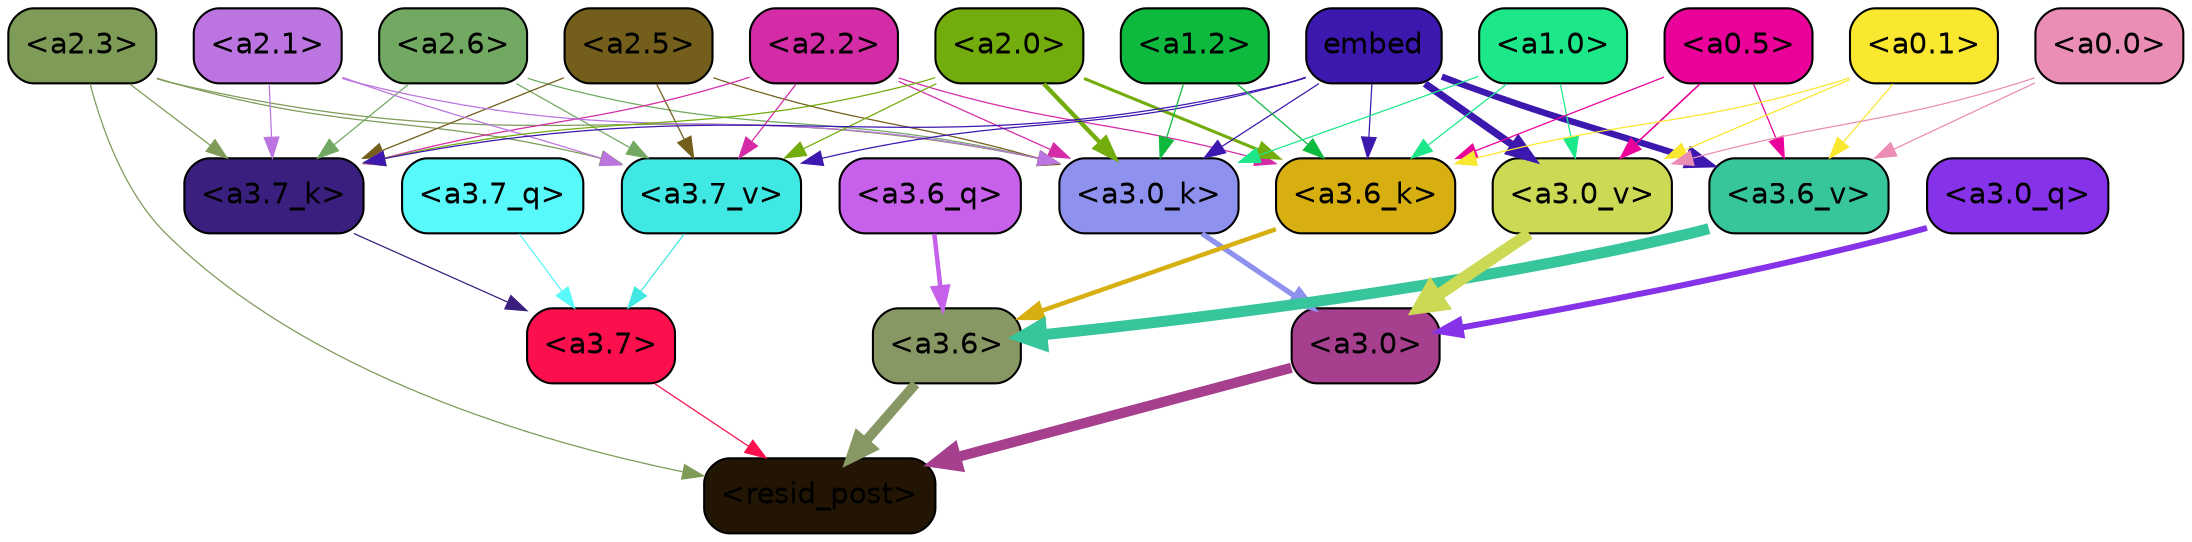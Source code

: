 strict digraph "" {
	graph [bgcolor=transparent,
		layout=dot,
		overlap=false,
		splines=true
	];
	"<a3.7>"	[color=black,
		fillcolor="#fb0f4c",
		fontname=Helvetica,
		shape=box,
		style="filled, rounded"];
	"<resid_post>"	[color=black,
		fillcolor="#221503",
		fontname=Helvetica,
		shape=box,
		style="filled, rounded"];
	"<a3.7>" -> "<resid_post>"	[color="#fb0f4c",
		penwidth=0.6];
	"<a3.6>"	[color=black,
		fillcolor="#889864",
		fontname=Helvetica,
		shape=box,
		style="filled, rounded"];
	"<a3.6>" -> "<resid_post>"	[color="#889864",
		penwidth=4.7534414529800415];
	"<a3.0>"	[color=black,
		fillcolor="#a53f8e",
		fontname=Helvetica,
		shape=box,
		style="filled, rounded"];
	"<a3.0>" -> "<resid_post>"	[color="#a53f8e",
		penwidth=4.898576855659485];
	"<a2.3>"	[color=black,
		fillcolor="#7e9b58",
		fontname=Helvetica,
		shape=box,
		style="filled, rounded"];
	"<a2.3>" -> "<resid_post>"	[color="#7e9b58",
		penwidth=0.6];
	"<a3.7_k>"	[color=black,
		fillcolor="#3b1f7f",
		fontname=Helvetica,
		shape=box,
		style="filled, rounded"];
	"<a2.3>" -> "<a3.7_k>"	[color="#7e9b58",
		penwidth=0.6];
	"<a3.0_k>"	[color=black,
		fillcolor="#8f91ee",
		fontname=Helvetica,
		shape=box,
		style="filled, rounded"];
	"<a2.3>" -> "<a3.0_k>"	[color="#7e9b58",
		penwidth=0.6];
	"<a3.7_v>"	[color=black,
		fillcolor="#3fe8e2",
		fontname=Helvetica,
		shape=box,
		style="filled, rounded"];
	"<a2.3>" -> "<a3.7_v>"	[color="#7e9b58",
		penwidth=0.6];
	"<a3.7_q>"	[color=black,
		fillcolor="#57f9fa",
		fontname=Helvetica,
		shape=box,
		style="filled, rounded"];
	"<a3.7_q>" -> "<a3.7>"	[color="#57f9fa",
		penwidth=0.6];
	"<a3.6_q>"	[color=black,
		fillcolor="#c760eb",
		fontname=Helvetica,
		shape=box,
		style="filled, rounded"];
	"<a3.6_q>" -> "<a3.6>"	[color="#c760eb",
		penwidth=2.160832464694977];
	"<a3.0_q>"	[color=black,
		fillcolor="#8532e9",
		fontname=Helvetica,
		shape=box,
		style="filled, rounded"];
	"<a3.0_q>" -> "<a3.0>"	[color="#8532e9",
		penwidth=2.870753765106201];
	"<a3.7_k>" -> "<a3.7>"	[color="#3b1f7f",
		penwidth=0.6];
	"<a3.6_k>"	[color=black,
		fillcolor="#d7af10",
		fontname=Helvetica,
		shape=box,
		style="filled, rounded"];
	"<a3.6_k>" -> "<a3.6>"	[color="#d7af10",
		penwidth=2.13908451795578];
	"<a3.0_k>" -> "<a3.0>"	[color="#8f91ee",
		penwidth=2.520303964614868];
	"<a3.7_v>" -> "<a3.7>"	[color="#3fe8e2",
		penwidth=0.6];
	"<a3.6_v>"	[color=black,
		fillcolor="#37c59c",
		fontname=Helvetica,
		shape=box,
		style="filled, rounded"];
	"<a3.6_v>" -> "<a3.6>"	[color="#37c59c",
		penwidth=5.297133803367615];
	"<a3.0_v>"	[color=black,
		fillcolor="#ccd954",
		fontname=Helvetica,
		shape=box,
		style="filled, rounded"];
	"<a3.0_v>" -> "<a3.0>"	[color="#ccd954",
		penwidth=5.680712580680847];
	"<a2.6>"	[color=black,
		fillcolor="#71a962",
		fontname=Helvetica,
		shape=box,
		style="filled, rounded"];
	"<a2.6>" -> "<a3.7_k>"	[color="#71a962",
		penwidth=0.6];
	"<a2.6>" -> "<a3.0_k>"	[color="#71a962",
		penwidth=0.6];
	"<a2.6>" -> "<a3.7_v>"	[color="#71a962",
		penwidth=0.6];
	"<a2.5>"	[color=black,
		fillcolor="#735e1c",
		fontname=Helvetica,
		shape=box,
		style="filled, rounded"];
	"<a2.5>" -> "<a3.7_k>"	[color="#735e1c",
		penwidth=0.6];
	"<a2.5>" -> "<a3.0_k>"	[color="#735e1c",
		penwidth=0.6];
	"<a2.5>" -> "<a3.7_v>"	[color="#735e1c",
		penwidth=0.6];
	"<a2.2>"	[color=black,
		fillcolor="#d42ba7",
		fontname=Helvetica,
		shape=box,
		style="filled, rounded"];
	"<a2.2>" -> "<a3.7_k>"	[color="#d42ba7",
		penwidth=0.6];
	"<a2.2>" -> "<a3.6_k>"	[color="#d42ba7",
		penwidth=0.6];
	"<a2.2>" -> "<a3.0_k>"	[color="#d42ba7",
		penwidth=0.6];
	"<a2.2>" -> "<a3.7_v>"	[color="#d42ba7",
		penwidth=0.6];
	"<a2.1>"	[color=black,
		fillcolor="#bc75e0",
		fontname=Helvetica,
		shape=box,
		style="filled, rounded"];
	"<a2.1>" -> "<a3.7_k>"	[color="#bc75e0",
		penwidth=0.6];
	"<a2.1>" -> "<a3.0_k>"	[color="#bc75e0",
		penwidth=0.6];
	"<a2.1>" -> "<a3.7_v>"	[color="#bc75e0",
		penwidth=0.6];
	"<a2.0>"	[color=black,
		fillcolor="#73ac0d",
		fontname=Helvetica,
		shape=box,
		style="filled, rounded"];
	"<a2.0>" -> "<a3.7_k>"	[color="#73ac0d",
		penwidth=0.6];
	"<a2.0>" -> "<a3.6_k>"	[color="#73ac0d",
		penwidth=1.4807794839143753];
	"<a2.0>" -> "<a3.0_k>"	[color="#73ac0d",
		penwidth=2.095262974500656];
	"<a2.0>" -> "<a3.7_v>"	[color="#73ac0d",
		penwidth=0.6];
	embed	[color=black,
		fillcolor="#3d18af",
		fontname=Helvetica,
		shape=box,
		style="filled, rounded"];
	embed -> "<a3.7_k>"	[color="#3d18af",
		penwidth=0.6];
	embed -> "<a3.6_k>"	[color="#3d18af",
		penwidth=0.6];
	embed -> "<a3.0_k>"	[color="#3d18af",
		penwidth=0.6];
	embed -> "<a3.7_v>"	[color="#3d18af",
		penwidth=0.6];
	embed -> "<a3.6_v>"	[color="#3d18af",
		penwidth=3.067279100418091];
	embed -> "<a3.0_v>"	[color="#3d18af",
		penwidth=3.5202720761299133];
	"<a1.2>"	[color=black,
		fillcolor="#0dba3d",
		fontname=Helvetica,
		shape=box,
		style="filled, rounded"];
	"<a1.2>" -> "<a3.6_k>"	[color="#0dba3d",
		penwidth=0.6];
	"<a1.2>" -> "<a3.0_k>"	[color="#0dba3d",
		penwidth=0.6];
	"<a1.0>"	[color=black,
		fillcolor="#1ce889",
		fontname=Helvetica,
		shape=box,
		style="filled, rounded"];
	"<a1.0>" -> "<a3.6_k>"	[color="#1ce889",
		penwidth=0.6];
	"<a1.0>" -> "<a3.0_k>"	[color="#1ce889",
		penwidth=0.6];
	"<a1.0>" -> "<a3.0_v>"	[color="#1ce889",
		penwidth=0.6];
	"<a0.5>"	[color=black,
		fillcolor="#ea019a",
		fontname=Helvetica,
		shape=box,
		style="filled, rounded"];
	"<a0.5>" -> "<a3.6_k>"	[color="#ea019a",
		penwidth=0.6];
	"<a0.5>" -> "<a3.6_v>"	[color="#ea019a",
		penwidth=0.6];
	"<a0.5>" -> "<a3.0_v>"	[color="#ea019a",
		penwidth=0.764040544629097];
	"<a0.1>"	[color=black,
		fillcolor="#fae730",
		fontname=Helvetica,
		shape=box,
		style="filled, rounded"];
	"<a0.1>" -> "<a3.6_k>"	[color="#fae730",
		penwidth=0.6];
	"<a0.1>" -> "<a3.6_v>"	[color="#fae730",
		penwidth=0.6];
	"<a0.1>" -> "<a3.0_v>"	[color="#fae730",
		penwidth=0.6];
	"<a0.0>"	[color=black,
		fillcolor="#eb8eb6",
		fontname=Helvetica,
		shape=box,
		style="filled, rounded"];
	"<a0.0>" -> "<a3.6_v>"	[color="#eb8eb6",
		penwidth=0.6];
	"<a0.0>" -> "<a3.0_v>"	[color="#eb8eb6",
		penwidth=0.6];
}
